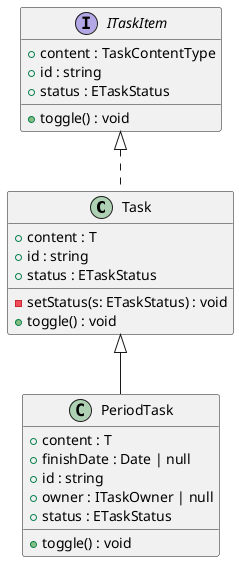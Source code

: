 @startuml
hide empty methods
hide empty fields
class "Task" {
    +content : T
    +id : string
    +status : ETaskStatus
    -setStatus(s: ETaskStatus) : void
    +toggle() : void
}
interface "ITaskItem" {
    +content : TaskContentType
    +id : string
    +status : ETaskStatus
    +toggle() : void
}
"ITaskItem" <|.. "Task"
class "PeriodTask" {
    +content : T
    +finishDate : Date | null
    +id : string
    +owner : ITaskOwner | null
    +status : ETaskStatus
    +toggle() : void
}
"Task" <|-- "PeriodTask"
@enduml